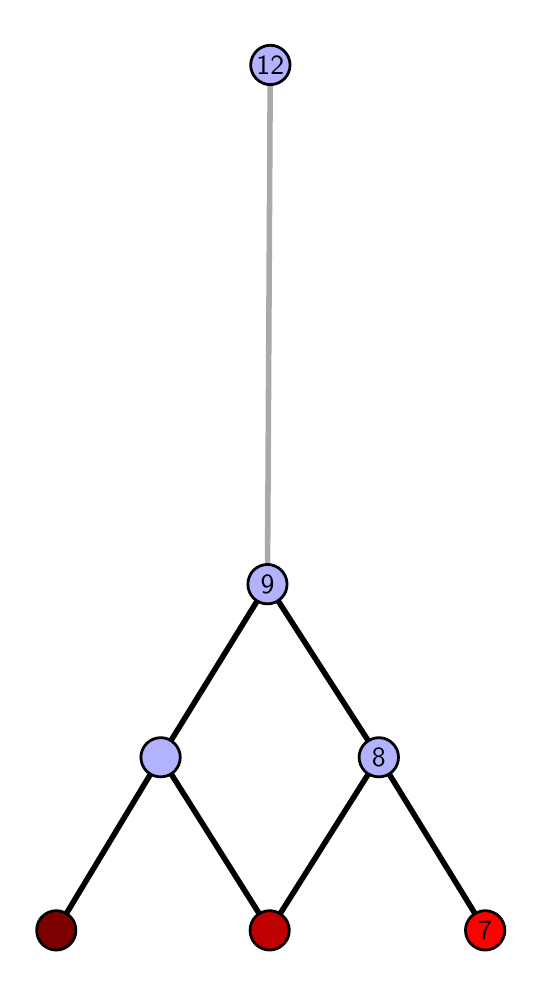 \begingroup%
\makeatletter%
\begin{pgfpicture}%
\pgfpathrectangle{\pgfpointorigin}{\pgfqpoint{2.432in}{4.7in}}%
\pgfusepath{use as bounding box, clip}%
\begin{pgfscope}%
\pgfsetbuttcap%
\pgfsetmiterjoin%
\definecolor{currentfill}{rgb}{1.0,1.0,1.0}%
\pgfsetfillcolor{currentfill}%
\pgfsetlinewidth{0.0pt}%
\definecolor{currentstroke}{rgb}{1.0,1.0,1.0}%
\pgfsetstrokecolor{currentstroke}%
\pgfsetdash{}{0pt}%
\pgfpathmoveto{\pgfqpoint{0.0in}{0.0in}}%
\pgfpathlineto{\pgfqpoint{2.432in}{0.0in}}%
\pgfpathlineto{\pgfqpoint{2.432in}{4.7in}}%
\pgfpathlineto{\pgfqpoint{0.0in}{4.7in}}%
\pgfpathlineto{\pgfqpoint{0.0in}{0.0in}}%
\pgfpathclose%
\pgfusepath{fill}%
\end{pgfscope}%
\begin{pgfscope}%
\pgfsetbuttcap%
\pgfsetmiterjoin%
\definecolor{currentfill}{rgb}{1.0,1.0,1.0}%
\pgfsetfillcolor{currentfill}%
\pgfsetlinewidth{0.0pt}%
\definecolor{currentstroke}{rgb}{0.0,0.0,0.0}%
\pgfsetstrokecolor{currentstroke}%
\pgfsetstrokeopacity{0.0}%
\pgfsetdash{}{0pt}%
\pgfpathmoveto{\pgfqpoint{0.1in}{0.1in}}%
\pgfpathlineto{\pgfqpoint{2.331in}{0.1in}}%
\pgfpathlineto{\pgfqpoint{2.331in}{4.6in}}%
\pgfpathlineto{\pgfqpoint{0.1in}{4.6in}}%
\pgfpathlineto{\pgfqpoint{0.1in}{0.1in}}%
\pgfpathclose%
\pgfusepath{fill}%
\end{pgfscope}%
\begin{pgfscope}%
\pgfpathrectangle{\pgfqpoint{0.1in}{0.1in}}{\pgfqpoint{2.231in}{4.5in}}%
\pgfusepath{clip}%
\pgfsetrectcap%
\pgfsetroundjoin%
\pgfsetlinewidth{2.007pt}%
\definecolor{currentstroke}{rgb}{0.0,0.0,0.0}%
\pgfsetstrokecolor{currentstroke}%
\pgfsetdash{}{0pt}%
\pgfpathmoveto{\pgfqpoint{2.288in}{0.187in}}%
\pgfpathlineto{\pgfqpoint{1.756in}{1.052in}}%
\pgfusepath{stroke}%
\end{pgfscope}%
\begin{pgfscope}%
\pgfpathrectangle{\pgfqpoint{0.1in}{0.1in}}{\pgfqpoint{2.231in}{4.5in}}%
\pgfusepath{clip}%
\pgfsetrectcap%
\pgfsetroundjoin%
\pgfsetlinewidth{2.007pt}%
\definecolor{currentstroke}{rgb}{0.0,0.0,0.0}%
\pgfsetstrokecolor{currentstroke}%
\pgfsetdash{}{0pt}%
\pgfpathmoveto{\pgfqpoint{1.21in}{0.187in}}%
\pgfpathlineto{\pgfqpoint{1.756in}{1.052in}}%
\pgfusepath{stroke}%
\end{pgfscope}%
\begin{pgfscope}%
\pgfpathrectangle{\pgfqpoint{0.1in}{0.1in}}{\pgfqpoint{2.231in}{4.5in}}%
\pgfusepath{clip}%
\pgfsetrectcap%
\pgfsetroundjoin%
\pgfsetlinewidth{2.007pt}%
\definecolor{currentstroke}{rgb}{0.0,0.0,0.0}%
\pgfsetstrokecolor{currentstroke}%
\pgfsetdash{}{0pt}%
\pgfpathmoveto{\pgfqpoint{1.21in}{0.187in}}%
\pgfpathlineto{\pgfqpoint{0.665in}{1.052in}}%
\pgfusepath{stroke}%
\end{pgfscope}%
\begin{pgfscope}%
\pgfpathrectangle{\pgfqpoint{0.1in}{0.1in}}{\pgfqpoint{2.231in}{4.5in}}%
\pgfusepath{clip}%
\pgfsetrectcap%
\pgfsetroundjoin%
\pgfsetlinewidth{2.007pt}%
\definecolor{currentstroke}{rgb}{0.0,0.0,0.0}%
\pgfsetstrokecolor{currentstroke}%
\pgfsetdash{}{0pt}%
\pgfpathmoveto{\pgfqpoint{0.143in}{0.187in}}%
\pgfpathlineto{\pgfqpoint{0.665in}{1.052in}}%
\pgfusepath{stroke}%
\end{pgfscope}%
\begin{pgfscope}%
\pgfpathrectangle{\pgfqpoint{0.1in}{0.1in}}{\pgfqpoint{2.231in}{4.5in}}%
\pgfusepath{clip}%
\pgfsetrectcap%
\pgfsetroundjoin%
\pgfsetlinewidth{2.007pt}%
\definecolor{currentstroke}{rgb}{0.0,0.0,0.0}%
\pgfsetstrokecolor{currentstroke}%
\pgfsetdash{}{0pt}%
\pgfpathmoveto{\pgfqpoint{1.756in}{1.052in}}%
\pgfpathlineto{\pgfqpoint{1.199in}{1.917in}}%
\pgfusepath{stroke}%
\end{pgfscope}%
\begin{pgfscope}%
\pgfpathrectangle{\pgfqpoint{0.1in}{0.1in}}{\pgfqpoint{2.231in}{4.5in}}%
\pgfusepath{clip}%
\pgfsetrectcap%
\pgfsetroundjoin%
\pgfsetlinewidth{2.007pt}%
\definecolor{currentstroke}{rgb}{0.0,0.0,0.0}%
\pgfsetstrokecolor{currentstroke}%
\pgfsetdash{}{0pt}%
\pgfpathmoveto{\pgfqpoint{1.199in}{1.917in}}%
\pgfpathlineto{\pgfqpoint{0.665in}{1.052in}}%
\pgfusepath{stroke}%
\end{pgfscope}%
\begin{pgfscope}%
\pgfpathrectangle{\pgfqpoint{0.1in}{0.1in}}{\pgfqpoint{2.231in}{4.5in}}%
\pgfusepath{clip}%
\pgfsetrectcap%
\pgfsetroundjoin%
\pgfsetlinewidth{2.007pt}%
\definecolor{currentstroke}{rgb}{0.667,0.667,0.667}%
\pgfsetstrokecolor{currentstroke}%
\pgfsetdash{}{0pt}%
\pgfpathmoveto{\pgfqpoint{1.199in}{1.917in}}%
\pgfpathlineto{\pgfqpoint{1.213in}{4.513in}}%
\pgfusepath{stroke}%
\end{pgfscope}%
\begin{pgfscope}%
\pgfsetbuttcap%
\pgfsetroundjoin%
\definecolor{currentfill}{rgb}{0.7,0.7,1.0}%
\pgfsetfillcolor{currentfill}%
\pgfsetlinewidth{1.004pt}%
\definecolor{currentstroke}{rgb}{0.0,0.0,0.0}%
\pgfsetstrokecolor{currentstroke}%
\pgfsetdash{}{0pt}%
\pgfpathmoveto{\pgfqpoint{0.665in}{0.954in}}%
\pgfpathcurveto{\pgfqpoint{0.691in}{0.954in}}{\pgfqpoint{0.716in}{0.964in}}{\pgfqpoint{0.734in}{0.982in}}%
\pgfpathcurveto{\pgfqpoint{0.752in}{1.001in}}{\pgfqpoint{0.763in}{1.026in}}{\pgfqpoint{0.763in}{1.052in}}%
\pgfpathcurveto{\pgfqpoint{0.763in}{1.078in}}{\pgfqpoint{0.752in}{1.103in}}{\pgfqpoint{0.734in}{1.121in}}%
\pgfpathcurveto{\pgfqpoint{0.716in}{1.14in}}{\pgfqpoint{0.691in}{1.15in}}{\pgfqpoint{0.665in}{1.15in}}%
\pgfpathcurveto{\pgfqpoint{0.639in}{1.15in}}{\pgfqpoint{0.614in}{1.14in}}{\pgfqpoint{0.595in}{1.121in}}%
\pgfpathcurveto{\pgfqpoint{0.577in}{1.103in}}{\pgfqpoint{0.566in}{1.078in}}{\pgfqpoint{0.566in}{1.052in}}%
\pgfpathcurveto{\pgfqpoint{0.566in}{1.026in}}{\pgfqpoint{0.577in}{1.001in}}{\pgfqpoint{0.595in}{0.982in}}%
\pgfpathcurveto{\pgfqpoint{0.614in}{0.964in}}{\pgfqpoint{0.639in}{0.954in}}{\pgfqpoint{0.665in}{0.954in}}%
\pgfpathlineto{\pgfqpoint{0.665in}{0.954in}}%
\pgfpathclose%
\pgfusepath{stroke,fill}%
\end{pgfscope}%
\begin{pgfscope}%
\pgfsetbuttcap%
\pgfsetroundjoin%
\definecolor{currentfill}{rgb}{0.7,0.7,1.0}%
\pgfsetfillcolor{currentfill}%
\pgfsetlinewidth{1.004pt}%
\definecolor{currentstroke}{rgb}{0.0,0.0,0.0}%
\pgfsetstrokecolor{currentstroke}%
\pgfsetdash{}{0pt}%
\pgfpathmoveto{\pgfqpoint{1.756in}{0.954in}}%
\pgfpathcurveto{\pgfqpoint{1.782in}{0.954in}}{\pgfqpoint{1.807in}{0.964in}}{\pgfqpoint{1.825in}{0.982in}}%
\pgfpathcurveto{\pgfqpoint{1.844in}{1.001in}}{\pgfqpoint{1.854in}{1.026in}}{\pgfqpoint{1.854in}{1.052in}}%
\pgfpathcurveto{\pgfqpoint{1.854in}{1.078in}}{\pgfqpoint{1.844in}{1.103in}}{\pgfqpoint{1.825in}{1.121in}}%
\pgfpathcurveto{\pgfqpoint{1.807in}{1.14in}}{\pgfqpoint{1.782in}{1.15in}}{\pgfqpoint{1.756in}{1.15in}}%
\pgfpathcurveto{\pgfqpoint{1.73in}{1.15in}}{\pgfqpoint{1.705in}{1.14in}}{\pgfqpoint{1.686in}{1.121in}}%
\pgfpathcurveto{\pgfqpoint{1.668in}{1.103in}}{\pgfqpoint{1.657in}{1.078in}}{\pgfqpoint{1.657in}{1.052in}}%
\pgfpathcurveto{\pgfqpoint{1.657in}{1.026in}}{\pgfqpoint{1.668in}{1.001in}}{\pgfqpoint{1.686in}{0.982in}}%
\pgfpathcurveto{\pgfqpoint{1.705in}{0.964in}}{\pgfqpoint{1.73in}{0.954in}}{\pgfqpoint{1.756in}{0.954in}}%
\pgfpathlineto{\pgfqpoint{1.756in}{0.954in}}%
\pgfpathclose%
\pgfusepath{stroke,fill}%
\end{pgfscope}%
\begin{pgfscope}%
\pgfsetbuttcap%
\pgfsetroundjoin%
\definecolor{currentfill}{rgb}{0.7,0.7,1.0}%
\pgfsetfillcolor{currentfill}%
\pgfsetlinewidth{1.004pt}%
\definecolor{currentstroke}{rgb}{0.0,0.0,0.0}%
\pgfsetstrokecolor{currentstroke}%
\pgfsetdash{}{0pt}%
\pgfpathmoveto{\pgfqpoint{1.199in}{1.819in}}%
\pgfpathcurveto{\pgfqpoint{1.225in}{1.819in}}{\pgfqpoint{1.25in}{1.829in}}{\pgfqpoint{1.268in}{1.848in}}%
\pgfpathcurveto{\pgfqpoint{1.287in}{1.866in}}{\pgfqpoint{1.297in}{1.891in}}{\pgfqpoint{1.297in}{1.917in}}%
\pgfpathcurveto{\pgfqpoint{1.297in}{1.943in}}{\pgfqpoint{1.287in}{1.968in}}{\pgfqpoint{1.268in}{1.987in}}%
\pgfpathcurveto{\pgfqpoint{1.25in}{2.005in}}{\pgfqpoint{1.225in}{2.016in}}{\pgfqpoint{1.199in}{2.016in}}%
\pgfpathcurveto{\pgfqpoint{1.173in}{2.016in}}{\pgfqpoint{1.148in}{2.005in}}{\pgfqpoint{1.129in}{1.987in}}%
\pgfpathcurveto{\pgfqpoint{1.111in}{1.968in}}{\pgfqpoint{1.101in}{1.943in}}{\pgfqpoint{1.101in}{1.917in}}%
\pgfpathcurveto{\pgfqpoint{1.101in}{1.891in}}{\pgfqpoint{1.111in}{1.866in}}{\pgfqpoint{1.129in}{1.848in}}%
\pgfpathcurveto{\pgfqpoint{1.148in}{1.829in}}{\pgfqpoint{1.173in}{1.819in}}{\pgfqpoint{1.199in}{1.819in}}%
\pgfpathlineto{\pgfqpoint{1.199in}{1.819in}}%
\pgfpathclose%
\pgfusepath{stroke,fill}%
\end{pgfscope}%
\begin{pgfscope}%
\pgfsetbuttcap%
\pgfsetroundjoin%
\definecolor{currentfill}{rgb}{0.7,0.7,1.0}%
\pgfsetfillcolor{currentfill}%
\pgfsetlinewidth{1.004pt}%
\definecolor{currentstroke}{rgb}{0.0,0.0,0.0}%
\pgfsetstrokecolor{currentstroke}%
\pgfsetdash{}{0pt}%
\pgfpathmoveto{\pgfqpoint{1.213in}{4.415in}}%
\pgfpathcurveto{\pgfqpoint{1.24in}{4.415in}}{\pgfqpoint{1.264in}{4.426in}}{\pgfqpoint{1.283in}{4.444in}}%
\pgfpathcurveto{\pgfqpoint{1.301in}{4.462in}}{\pgfqpoint{1.312in}{4.487in}}{\pgfqpoint{1.312in}{4.513in}}%
\pgfpathcurveto{\pgfqpoint{1.312in}{4.54in}}{\pgfqpoint{1.301in}{4.564in}}{\pgfqpoint{1.283in}{4.583in}}%
\pgfpathcurveto{\pgfqpoint{1.264in}{4.601in}}{\pgfqpoint{1.24in}{4.612in}}{\pgfqpoint{1.213in}{4.612in}}%
\pgfpathcurveto{\pgfqpoint{1.187in}{4.612in}}{\pgfqpoint{1.162in}{4.601in}}{\pgfqpoint{1.144in}{4.583in}}%
\pgfpathcurveto{\pgfqpoint{1.126in}{4.564in}}{\pgfqpoint{1.115in}{4.54in}}{\pgfqpoint{1.115in}{4.513in}}%
\pgfpathcurveto{\pgfqpoint{1.115in}{4.487in}}{\pgfqpoint{1.126in}{4.462in}}{\pgfqpoint{1.144in}{4.444in}}%
\pgfpathcurveto{\pgfqpoint{1.162in}{4.426in}}{\pgfqpoint{1.187in}{4.415in}}{\pgfqpoint{1.213in}{4.415in}}%
\pgfpathlineto{\pgfqpoint{1.213in}{4.415in}}%
\pgfpathclose%
\pgfusepath{stroke,fill}%
\end{pgfscope}%
\begin{pgfscope}%
\pgfsetbuttcap%
\pgfsetroundjoin%
\definecolor{currentfill}{rgb}{0.491,0.0,0.0}%
\pgfsetfillcolor{currentfill}%
\pgfsetlinewidth{1.004pt}%
\definecolor{currentstroke}{rgb}{0.0,0.0,0.0}%
\pgfsetstrokecolor{currentstroke}%
\pgfsetdash{}{0pt}%
\pgfpathmoveto{\pgfqpoint{0.143in}{0.088in}}%
\pgfpathcurveto{\pgfqpoint{0.169in}{0.088in}}{\pgfqpoint{0.194in}{0.099in}}{\pgfqpoint{0.212in}{0.117in}}%
\pgfpathcurveto{\pgfqpoint{0.231in}{0.136in}}{\pgfqpoint{0.241in}{0.16in}}{\pgfqpoint{0.241in}{0.187in}}%
\pgfpathcurveto{\pgfqpoint{0.241in}{0.213in}}{\pgfqpoint{0.231in}{0.238in}}{\pgfqpoint{0.212in}{0.256in}}%
\pgfpathcurveto{\pgfqpoint{0.194in}{0.274in}}{\pgfqpoint{0.169in}{0.285in}}{\pgfqpoint{0.143in}{0.285in}}%
\pgfpathcurveto{\pgfqpoint{0.117in}{0.285in}}{\pgfqpoint{0.092in}{0.274in}}{\pgfqpoint{0.073in}{0.256in}}%
\pgfpathcurveto{\pgfqpoint{0.055in}{0.238in}}{\pgfqpoint{0.045in}{0.213in}}{\pgfqpoint{0.045in}{0.187in}}%
\pgfpathcurveto{\pgfqpoint{0.045in}{0.16in}}{\pgfqpoint{0.055in}{0.136in}}{\pgfqpoint{0.073in}{0.117in}}%
\pgfpathcurveto{\pgfqpoint{0.092in}{0.099in}}{\pgfqpoint{0.117in}{0.088in}}{\pgfqpoint{0.143in}{0.088in}}%
\pgfpathlineto{\pgfqpoint{0.143in}{0.088in}}%
\pgfpathclose%
\pgfusepath{stroke,fill}%
\end{pgfscope}%
\begin{pgfscope}%
\pgfsetbuttcap%
\pgfsetroundjoin%
\definecolor{currentfill}{rgb}{0.745,0.0,0.0}%
\pgfsetfillcolor{currentfill}%
\pgfsetlinewidth{1.004pt}%
\definecolor{currentstroke}{rgb}{0.0,0.0,0.0}%
\pgfsetstrokecolor{currentstroke}%
\pgfsetdash{}{0pt}%
\pgfpathmoveto{\pgfqpoint{1.21in}{0.088in}}%
\pgfpathcurveto{\pgfqpoint{1.236in}{0.088in}}{\pgfqpoint{1.261in}{0.099in}}{\pgfqpoint{1.279in}{0.117in}}%
\pgfpathcurveto{\pgfqpoint{1.298in}{0.136in}}{\pgfqpoint{1.308in}{0.16in}}{\pgfqpoint{1.308in}{0.187in}}%
\pgfpathcurveto{\pgfqpoint{1.308in}{0.213in}}{\pgfqpoint{1.298in}{0.238in}}{\pgfqpoint{1.279in}{0.256in}}%
\pgfpathcurveto{\pgfqpoint{1.261in}{0.274in}}{\pgfqpoint{1.236in}{0.285in}}{\pgfqpoint{1.21in}{0.285in}}%
\pgfpathcurveto{\pgfqpoint{1.184in}{0.285in}}{\pgfqpoint{1.159in}{0.274in}}{\pgfqpoint{1.14in}{0.256in}}%
\pgfpathcurveto{\pgfqpoint{1.122in}{0.238in}}{\pgfqpoint{1.112in}{0.213in}}{\pgfqpoint{1.112in}{0.187in}}%
\pgfpathcurveto{\pgfqpoint{1.112in}{0.16in}}{\pgfqpoint{1.122in}{0.136in}}{\pgfqpoint{1.14in}{0.117in}}%
\pgfpathcurveto{\pgfqpoint{1.159in}{0.099in}}{\pgfqpoint{1.184in}{0.088in}}{\pgfqpoint{1.21in}{0.088in}}%
\pgfpathlineto{\pgfqpoint{1.21in}{0.088in}}%
\pgfpathclose%
\pgfusepath{stroke,fill}%
\end{pgfscope}%
\begin{pgfscope}%
\pgfsetbuttcap%
\pgfsetroundjoin%
\definecolor{currentfill}{rgb}{1.0,0.0,0.0}%
\pgfsetfillcolor{currentfill}%
\pgfsetlinewidth{1.004pt}%
\definecolor{currentstroke}{rgb}{0.0,0.0,0.0}%
\pgfsetstrokecolor{currentstroke}%
\pgfsetdash{}{0pt}%
\pgfpathmoveto{\pgfqpoint{2.288in}{0.088in}}%
\pgfpathcurveto{\pgfqpoint{2.314in}{0.088in}}{\pgfqpoint{2.339in}{0.099in}}{\pgfqpoint{2.357in}{0.117in}}%
\pgfpathcurveto{\pgfqpoint{2.375in}{0.136in}}{\pgfqpoint{2.386in}{0.16in}}{\pgfqpoint{2.386in}{0.187in}}%
\pgfpathcurveto{\pgfqpoint{2.386in}{0.213in}}{\pgfqpoint{2.375in}{0.238in}}{\pgfqpoint{2.357in}{0.256in}}%
\pgfpathcurveto{\pgfqpoint{2.339in}{0.274in}}{\pgfqpoint{2.314in}{0.285in}}{\pgfqpoint{2.288in}{0.285in}}%
\pgfpathcurveto{\pgfqpoint{2.262in}{0.285in}}{\pgfqpoint{2.237in}{0.274in}}{\pgfqpoint{2.218in}{0.256in}}%
\pgfpathcurveto{\pgfqpoint{2.2in}{0.238in}}{\pgfqpoint{2.189in}{0.213in}}{\pgfqpoint{2.189in}{0.187in}}%
\pgfpathcurveto{\pgfqpoint{2.189in}{0.16in}}{\pgfqpoint{2.2in}{0.136in}}{\pgfqpoint{2.218in}{0.117in}}%
\pgfpathcurveto{\pgfqpoint{2.237in}{0.099in}}{\pgfqpoint{2.262in}{0.088in}}{\pgfqpoint{2.288in}{0.088in}}%
\pgfpathlineto{\pgfqpoint{2.288in}{0.088in}}%
\pgfpathclose%
\pgfusepath{stroke,fill}%
\end{pgfscope}%
\begin{pgfscope}%
\definecolor{textcolor}{rgb}{0.0,0.0,0.0}%
\pgfsetstrokecolor{textcolor}%
\pgfsetfillcolor{textcolor}%
\pgftext[x=2.288in,y=0.187in,,]{\color{textcolor}\sffamily\fontsize{10.0}{12.0}\selectfont 7}%
\end{pgfscope}%
\begin{pgfscope}%
\definecolor{textcolor}{rgb}{0.0,0.0,0.0}%
\pgfsetstrokecolor{textcolor}%
\pgfsetfillcolor{textcolor}%
\pgftext[x=1.756in,y=1.052in,,]{\color{textcolor}\sffamily\fontsize{10.0}{12.0}\selectfont 8}%
\end{pgfscope}%
\begin{pgfscope}%
\definecolor{textcolor}{rgb}{0.0,0.0,0.0}%
\pgfsetstrokecolor{textcolor}%
\pgfsetfillcolor{textcolor}%
\pgftext[x=1.199in,y=1.917in,,]{\color{textcolor}\sffamily\fontsize{10.0}{12.0}\selectfont 9}%
\end{pgfscope}%
\begin{pgfscope}%
\definecolor{textcolor}{rgb}{0.0,0.0,0.0}%
\pgfsetstrokecolor{textcolor}%
\pgfsetfillcolor{textcolor}%
\pgftext[x=1.213in,y=4.513in,,]{\color{textcolor}\sffamily\fontsize{10.0}{12.0}\selectfont 12}%
\end{pgfscope}%
\end{pgfpicture}%
\makeatother%
\endgroup%
